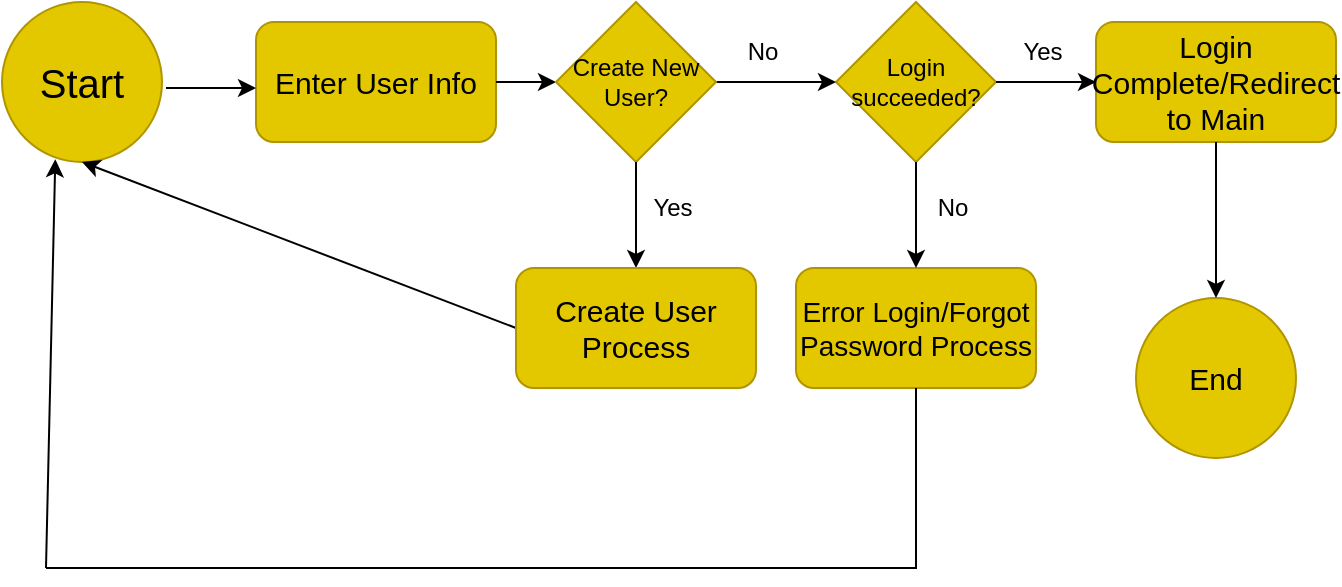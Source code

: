 <mxfile version="28.2.3">
  <diagram name="Page-1" id="--trkbDa8BW17IYh_zbj">
    <mxGraphModel dx="786" dy="463" grid="1" gridSize="15" guides="1" tooltips="1" connect="1" arrows="1" fold="1" page="1" pageScale="1" pageWidth="850" pageHeight="1100" math="0" shadow="0">
      <root>
        <mxCell id="0" />
        <mxCell id="1" parent="0" />
        <mxCell id="QN8NHZsEBtZhOlrf_0FM-1" value="Start" style="ellipse;whiteSpace=wrap;html=1;aspect=fixed;fillColor=#e3c800;strokeColor=#B09500;fontColor=#000000;fontSize=20;" parent="1" vertex="1">
          <mxGeometry x="8" y="152" width="80" height="80" as="geometry" />
        </mxCell>
        <mxCell id="QN8NHZsEBtZhOlrf_0FM-2" value="Enter User Info" style="rounded=1;whiteSpace=wrap;html=1;fillColor=#e3c800;fontColor=#000000;strokeColor=#B09500;fontSize=15;" parent="1" vertex="1">
          <mxGeometry x="135" y="162" width="120" height="60" as="geometry" />
        </mxCell>
        <mxCell id="QN8NHZsEBtZhOlrf_0FM-4" value="Login succeeded?" style="rhombus;whiteSpace=wrap;html=1;fillColor=#e3c800;fontColor=#000000;strokeColor=#B09500;fontSize=12;" parent="1" vertex="1">
          <mxGeometry x="425" y="152" width="80" height="80" as="geometry" />
        </mxCell>
        <mxCell id="QN8NHZsEBtZhOlrf_0FM-6" value="Error Login/Forgot Password Process" style="rounded=1;whiteSpace=wrap;html=1;fillColor=#e3c800;fontColor=#000000;strokeColor=#B09500;fontSize=14;" parent="1" vertex="1">
          <mxGeometry x="405" y="285" width="120" height="60" as="geometry" />
        </mxCell>
        <mxCell id="QN8NHZsEBtZhOlrf_0FM-8" value="Login Complete/Redirect to Main" style="rounded=1;whiteSpace=wrap;html=1;fillColor=#e3c800;fontColor=#000000;strokeColor=#B09500;fontSize=15;" parent="1" vertex="1">
          <mxGeometry x="555" y="162" width="120" height="60" as="geometry" />
        </mxCell>
        <mxCell id="QN8NHZsEBtZhOlrf_0FM-10" value="End" style="ellipse;whiteSpace=wrap;html=1;aspect=fixed;fillColor=#e3c800;fontColor=#000000;strokeColor=#B09500;fontSize=15;" parent="1" vertex="1">
          <mxGeometry x="575" y="300" width="80" height="80" as="geometry" />
        </mxCell>
        <mxCell id="QN8NHZsEBtZhOlrf_0FM-19" value="" style="endArrow=classic;html=1;rounded=0;" parent="1" edge="1">
          <mxGeometry width="50" height="50" relative="1" as="geometry">
            <mxPoint x="90" y="195" as="sourcePoint" />
            <mxPoint x="135" y="195" as="targetPoint" />
            <Array as="points" />
          </mxGeometry>
        </mxCell>
        <mxCell id="QN8NHZsEBtZhOlrf_0FM-20" value="" style="endArrow=classic;html=1;rounded=0;exitX=1;exitY=0.5;exitDx=0;exitDy=0;entryX=0;entryY=0.5;entryDx=0;entryDy=0;" parent="1" source="pK7LYFZLIPX1B3djwLJK-2" target="QN8NHZsEBtZhOlrf_0FM-4" edge="1">
          <mxGeometry width="50" height="50" relative="1" as="geometry">
            <mxPoint x="375" y="275" as="sourcePoint" />
            <mxPoint x="425" y="225" as="targetPoint" />
          </mxGeometry>
        </mxCell>
        <mxCell id="QN8NHZsEBtZhOlrf_0FM-25" value="" style="endArrow=classic;html=1;rounded=0;exitX=0;exitY=0.5;exitDx=0;exitDy=0;entryX=0.5;entryY=1;entryDx=0;entryDy=0;" parent="1" source="pK7LYFZLIPX1B3djwLJK-7" target="QN8NHZsEBtZhOlrf_0FM-1" edge="1">
          <mxGeometry width="50" height="50" relative="1" as="geometry">
            <mxPoint x="315" y="375" as="sourcePoint" />
            <mxPoint x="45" y="345" as="targetPoint" />
          </mxGeometry>
        </mxCell>
        <mxCell id="QN8NHZsEBtZhOlrf_0FM-27" value="" style="endArrow=classic;html=1;rounded=0;entryX=0;entryY=0.5;entryDx=0;entryDy=0;exitX=1;exitY=0.5;exitDx=0;exitDy=0;" parent="1" source="QN8NHZsEBtZhOlrf_0FM-4" target="QN8NHZsEBtZhOlrf_0FM-8" edge="1">
          <mxGeometry width="50" height="50" relative="1" as="geometry">
            <mxPoint x="375" y="275" as="sourcePoint" />
            <mxPoint x="425" y="225" as="targetPoint" />
          </mxGeometry>
        </mxCell>
        <mxCell id="QN8NHZsEBtZhOlrf_0FM-29" value="" style="endArrow=classic;html=1;rounded=0;exitX=0.5;exitY=1;exitDx=0;exitDy=0;" parent="1" source="QN8NHZsEBtZhOlrf_0FM-8" edge="1">
          <mxGeometry width="50" height="50" relative="1" as="geometry">
            <mxPoint x="585" y="206" as="sourcePoint" />
            <mxPoint x="615" y="300" as="targetPoint" />
            <Array as="points">
              <mxPoint x="615" y="270" />
            </Array>
          </mxGeometry>
        </mxCell>
        <mxCell id="pK7LYFZLIPX1B3djwLJK-5" value="" style="endArrow=classic;html=1;rounded=0;exitX=1;exitY=0.5;exitDx=0;exitDy=0;entryX=0;entryY=0.5;entryDx=0;entryDy=0;" edge="1" parent="1" source="QN8NHZsEBtZhOlrf_0FM-2" target="pK7LYFZLIPX1B3djwLJK-2">
          <mxGeometry width="50" height="50" relative="1" as="geometry">
            <mxPoint x="255" y="192" as="sourcePoint" />
            <mxPoint x="398" y="192" as="targetPoint" />
          </mxGeometry>
        </mxCell>
        <mxCell id="pK7LYFZLIPX1B3djwLJK-2" value="Create New User?" style="rhombus;whiteSpace=wrap;html=1;fillColor=#e3c800;fontColor=#000000;strokeColor=#B09500;fontSize=12;" vertex="1" parent="1">
          <mxGeometry x="285" y="152" width="80" height="80" as="geometry" />
        </mxCell>
        <mxCell id="pK7LYFZLIPX1B3djwLJK-6" value="" style="endArrow=classic;html=1;rounded=0;exitX=0.5;exitY=1;exitDx=0;exitDy=0;" edge="1" parent="1" source="pK7LYFZLIPX1B3djwLJK-2">
          <mxGeometry width="50" height="50" relative="1" as="geometry">
            <mxPoint x="325" y="232" as="sourcePoint" />
            <mxPoint x="325" y="285" as="targetPoint" />
          </mxGeometry>
        </mxCell>
        <mxCell id="pK7LYFZLIPX1B3djwLJK-7" value="Create User Process" style="rounded=1;whiteSpace=wrap;html=1;fillColor=#e3c800;fontColor=#000000;strokeColor=#B09500;fontSize=15;" vertex="1" parent="1">
          <mxGeometry x="265" y="285" width="120" height="60" as="geometry" />
        </mxCell>
        <mxCell id="pK7LYFZLIPX1B3djwLJK-8" value="Yes" style="text;html=1;align=center;verticalAlign=middle;resizable=0;points=[];autosize=1;strokeColor=none;fillColor=none;" vertex="1" parent="1">
          <mxGeometry x="320" y="240" width="45" height="30" as="geometry" />
        </mxCell>
        <mxCell id="pK7LYFZLIPX1B3djwLJK-9" value="No" style="text;html=1;align=center;verticalAlign=middle;resizable=0;points=[];autosize=1;strokeColor=none;fillColor=none;" vertex="1" parent="1">
          <mxGeometry x="365" y="162" width="45" height="30" as="geometry" />
        </mxCell>
        <mxCell id="pK7LYFZLIPX1B3djwLJK-11" value="" style="endArrow=classic;html=1;rounded=0;exitX=0.5;exitY=1;exitDx=0;exitDy=0;" edge="1" parent="1" source="QN8NHZsEBtZhOlrf_0FM-4">
          <mxGeometry width="50" height="50" relative="1" as="geometry">
            <mxPoint x="495" y="405" as="sourcePoint" />
            <mxPoint x="465" y="285" as="targetPoint" />
          </mxGeometry>
        </mxCell>
        <mxCell id="pK7LYFZLIPX1B3djwLJK-12" value="Yes" style="text;html=1;align=center;verticalAlign=middle;resizable=0;points=[];autosize=1;strokeColor=none;fillColor=none;" vertex="1" parent="1">
          <mxGeometry x="505" y="162" width="45" height="30" as="geometry" />
        </mxCell>
        <mxCell id="pK7LYFZLIPX1B3djwLJK-13" value="No" style="text;html=1;align=center;verticalAlign=middle;resizable=0;points=[];autosize=1;strokeColor=none;fillColor=none;" vertex="1" parent="1">
          <mxGeometry x="460" y="240" width="45" height="30" as="geometry" />
        </mxCell>
        <mxCell id="pK7LYFZLIPX1B3djwLJK-17" value="" style="endArrow=none;html=1;rounded=0;entryX=0.5;entryY=1;entryDx=0;entryDy=0;" edge="1" parent="1" target="QN8NHZsEBtZhOlrf_0FM-6">
          <mxGeometry width="50" height="50" relative="1" as="geometry">
            <mxPoint x="30" y="435" as="sourcePoint" />
            <mxPoint x="425" y="315" as="targetPoint" />
            <Array as="points">
              <mxPoint x="465" y="435" />
            </Array>
          </mxGeometry>
        </mxCell>
        <mxCell id="pK7LYFZLIPX1B3djwLJK-18" value="" style="endArrow=classic;html=1;rounded=0;entryX=0.333;entryY=0.983;entryDx=0;entryDy=0;entryPerimeter=0;" edge="1" parent="1" target="QN8NHZsEBtZhOlrf_0FM-1">
          <mxGeometry width="50" height="50" relative="1" as="geometry">
            <mxPoint x="30" y="435" as="sourcePoint" />
            <mxPoint x="30" y="240" as="targetPoint" />
            <Array as="points" />
          </mxGeometry>
        </mxCell>
      </root>
    </mxGraphModel>
  </diagram>
</mxfile>
